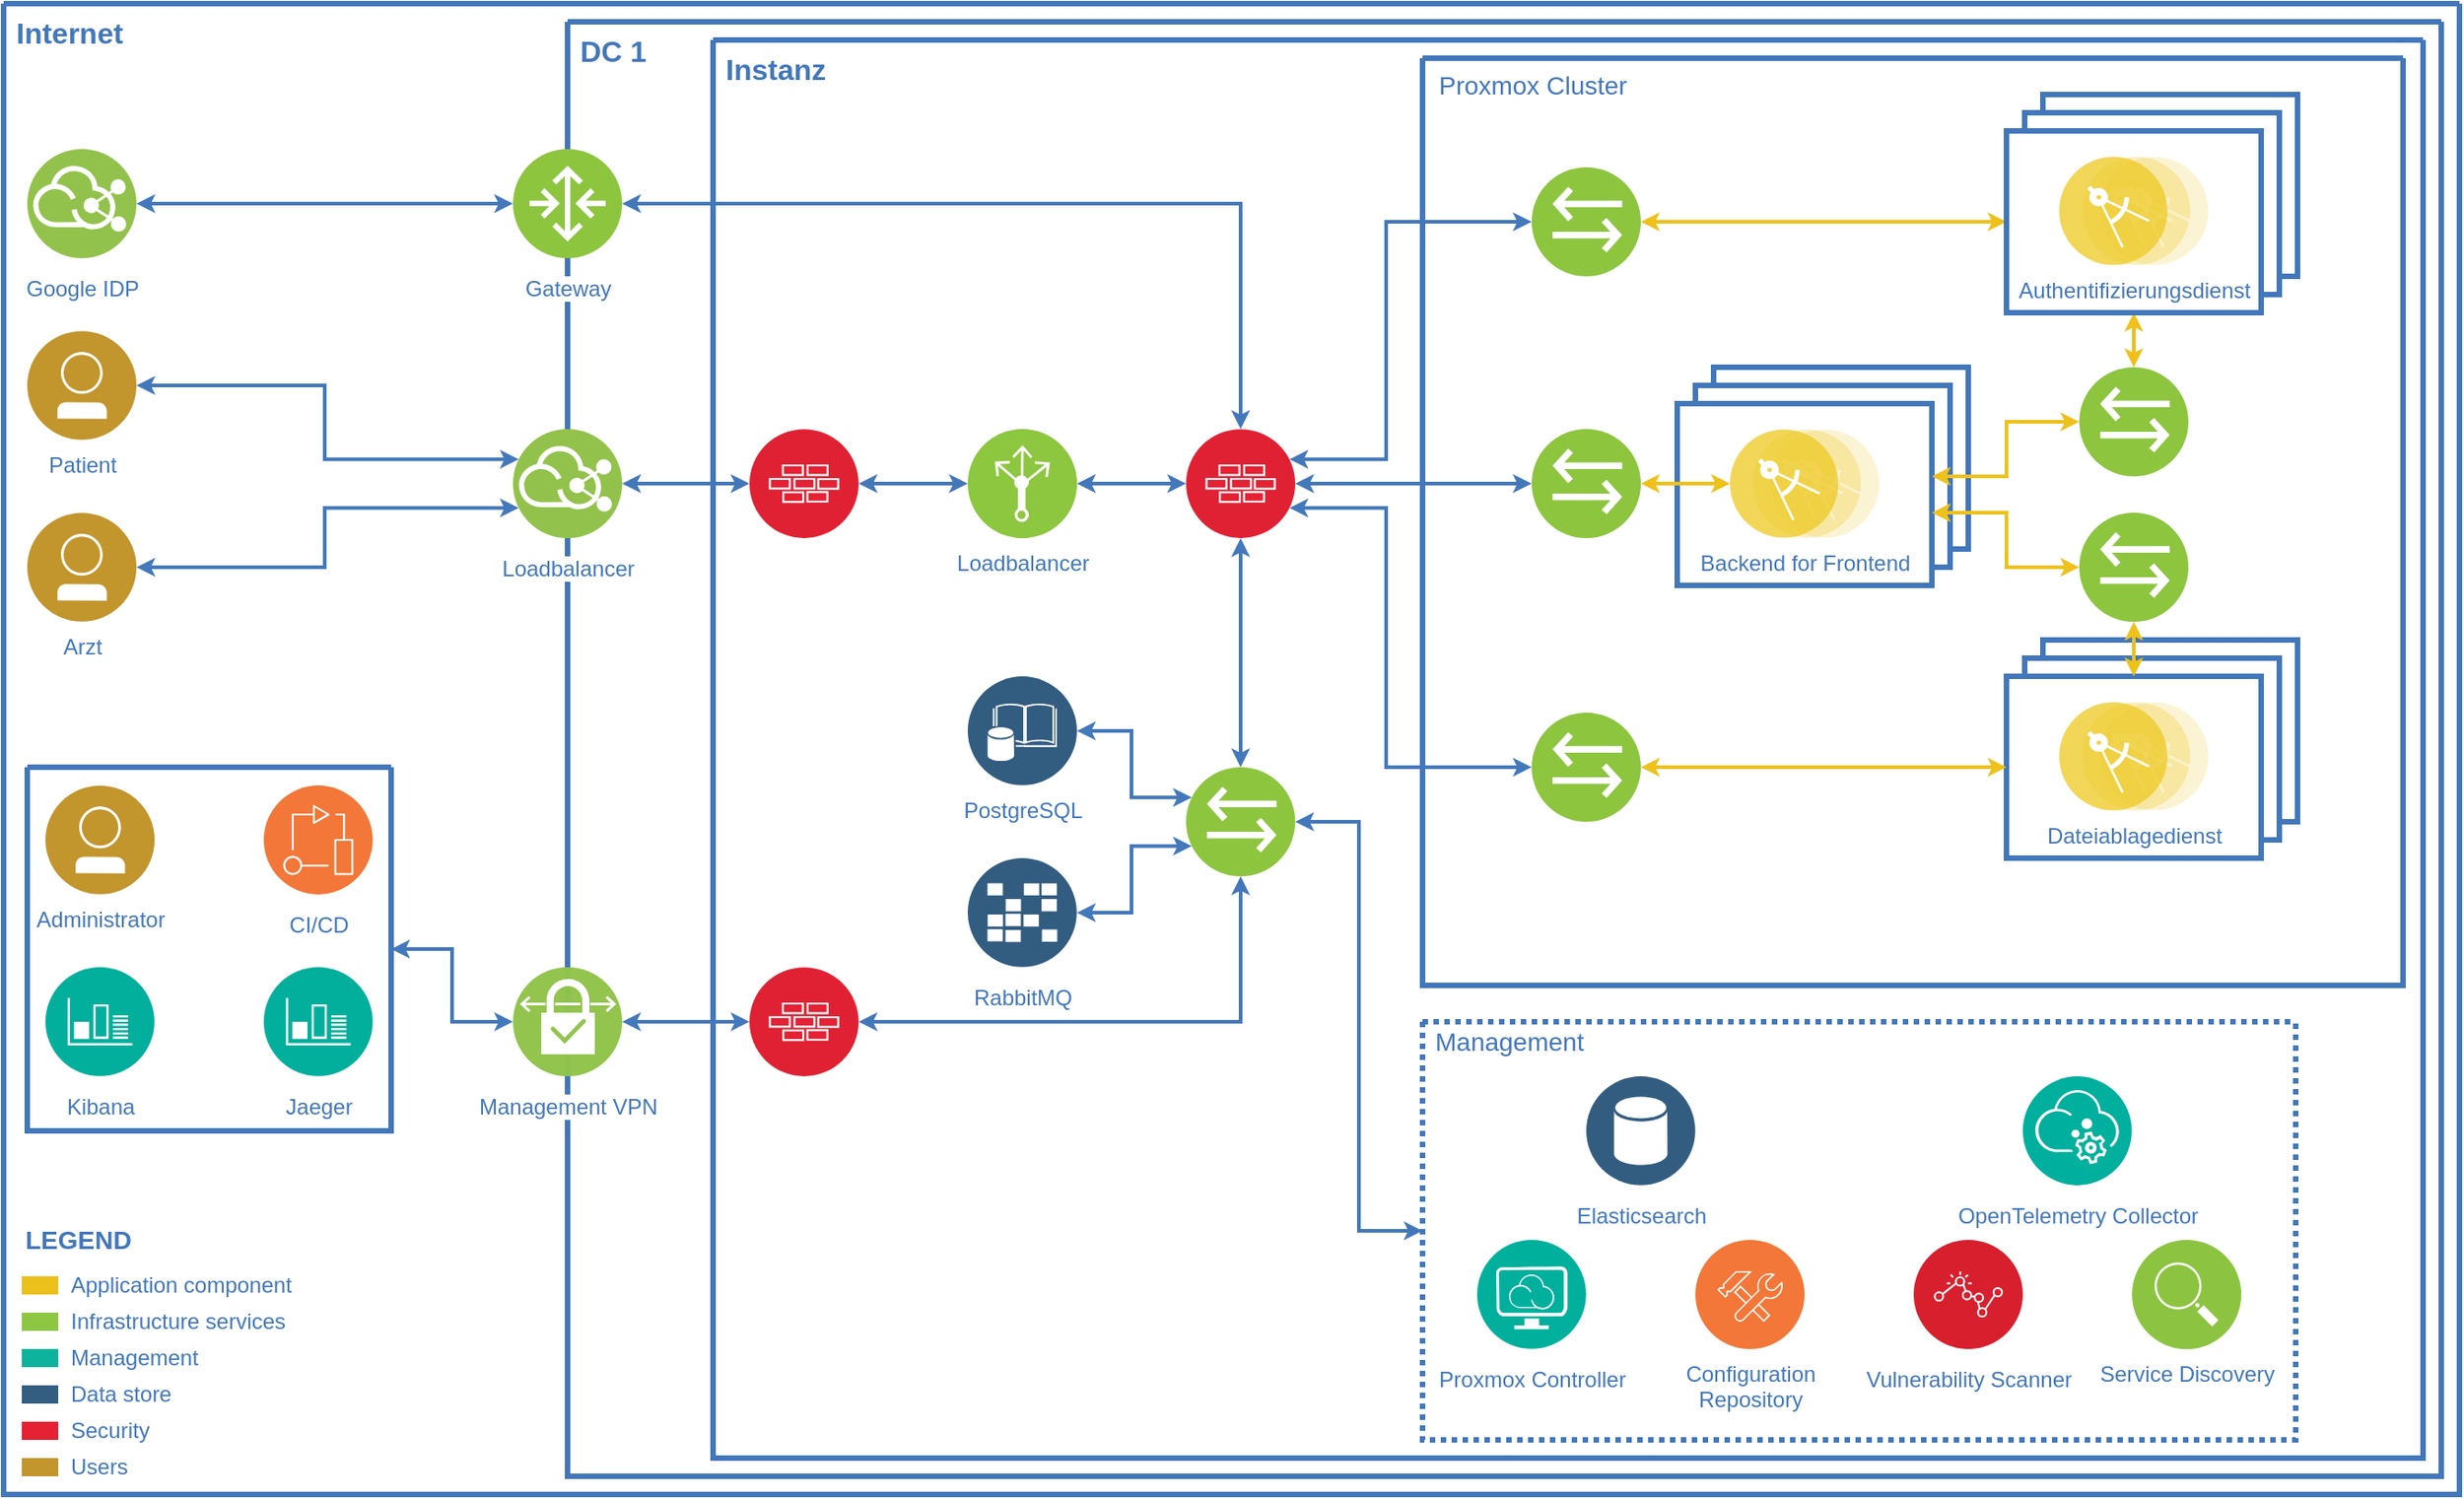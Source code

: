 <mxfile version="20.6.0" type="device"><diagram id="31b32b95-0358-9bc7-6ba0-a27c054ed1a7" name="Page-1"><mxGraphModel dx="1422" dy="802" grid="1" gridSize="10" guides="1" tooltips="1" connect="1" arrows="1" fold="1" page="1" pageScale="1" pageWidth="827" pageHeight="1169" background="none" math="0" shadow="0"><root><mxCell id="0"/><mxCell id="1" parent="0"/><mxCell id="2" value="" style="swimlane;shadow=0;strokeColor=#4277BB;fillColor=#ffffff;fontColor=#4277BB;align=right;startSize=0;collapsible=0;strokeWidth=3;" parent="1" vertex="1"><mxGeometry x="40" y="40" width="1350" height="820" as="geometry"/></mxCell><mxCell id="4dxpby0XiFv-AX4lHfOI-255" value="" style="swimlane;shadow=0;strokeColor=#4277BB;fillColor=#ffffff;fontColor=#4277BB;align=right;startSize=0;collapsible=0;strokeWidth=3;" parent="2" vertex="1"><mxGeometry x="310" y="10" width="1030" height="800" as="geometry"/></mxCell><mxCell id="5" value="DC 1" style="text;html=1;align=left;verticalAlign=top;fontColor=#4277BB;shadow=0;dashed=0;strokeColor=none;fillColor=none;labelBackgroundColor=none;fontStyle=1;fontSize=16;spacingLeft=5;" parent="4dxpby0XiFv-AX4lHfOI-255" vertex="1"><mxGeometry width="180" height="35" as="geometry"/></mxCell><mxCell id="3" value="Internet" style="text;html=1;align=left;verticalAlign=top;fontColor=#4277BB;shadow=0;dashed=0;strokeColor=none;fillColor=none;labelBackgroundColor=none;fontStyle=1;fontSize=16;spacingLeft=5;" parent="2" vertex="1"><mxGeometry width="170" height="30" as="geometry"/></mxCell><mxCell id="6" value="Application component" style="rounded=0;html=1;shadow=0;labelBackgroundColor=none;strokeColor=none;strokeWidth=2;fillColor=#EBC01A;gradientColor=none;fontSize=12;fontColor=#4277BB;align=left;labelPosition=right;verticalLabelPosition=middle;verticalAlign=middle;spacingLeft=5;" parent="2" vertex="1"><mxGeometry x="10" y="700" width="20" height="10" as="geometry"/></mxCell><mxCell id="7" value="Infrastructure services" style="rounded=0;html=1;shadow=0;labelBackgroundColor=none;strokeColor=none;strokeWidth=2;fillColor=#8DC642;gradientColor=none;fontSize=12;fontColor=#4277BB;align=left;labelPosition=right;verticalLabelPosition=middle;verticalAlign=middle;spacingLeft=5;" parent="2" vertex="1"><mxGeometry x="10" y="720" width="20" height="10" as="geometry"/></mxCell><mxCell id="8" value="Management" style="rounded=0;html=1;shadow=0;labelBackgroundColor=none;strokeColor=none;strokeWidth=2;fillColor=#0DB39D;gradientColor=none;fontSize=12;fontColor=#4277BB;align=left;labelPosition=right;verticalLabelPosition=middle;verticalAlign=middle;spacingLeft=5;" parent="2" vertex="1"><mxGeometry x="10" y="740" width="20" height="10" as="geometry"/></mxCell><mxCell id="9" value="Data store" style="rounded=0;html=1;shadow=0;labelBackgroundColor=none;strokeColor=none;strokeWidth=2;fillColor=#335D81;gradientColor=none;fontSize=12;fontColor=#4277BB;align=left;labelPosition=right;verticalLabelPosition=middle;verticalAlign=middle;spacingLeft=5;" parent="2" vertex="1"><mxGeometry x="10" y="760" width="20" height="10" as="geometry"/></mxCell><mxCell id="12" value="Security" style="rounded=0;html=1;shadow=0;labelBackgroundColor=none;strokeColor=none;strokeWidth=2;fillColor=#E52134;gradientColor=none;fontSize=12;fontColor=#4277BB;align=left;labelPosition=right;verticalLabelPosition=middle;verticalAlign=middle;spacingLeft=5;" parent="2" vertex="1"><mxGeometry x="10" y="780" width="20" height="10" as="geometry"/></mxCell><mxCell id="13" value="LEGEND" style="text;html=1;align=left;verticalAlign=middle;fontColor=#4277BB;shadow=0;dashed=0;strokeColor=none;fillColor=none;labelBackgroundColor=none;fontStyle=1;fontSize=14;spacingLeft=0;" parent="2" vertex="1"><mxGeometry x="10" y="670" width="150" height="20" as="geometry"/></mxCell><mxCell id="14" value="Users" style="rounded=0;html=1;shadow=0;labelBackgroundColor=none;strokeColor=none;strokeWidth=2;fillColor=#C2952D;gradientColor=none;fontSize=12;fontColor=#4277BB;align=left;labelPosition=right;verticalLabelPosition=middle;verticalAlign=middle;spacingLeft=5;" parent="2" vertex="1"><mxGeometry x="10" y="800" width="20" height="10" as="geometry"/></mxCell><mxCell id="20" value="Patient" style="aspect=fixed;perimeter=ellipsePerimeter;html=1;align=center;shadow=0;dashed=0;image;image=img/lib/ibm/users/user.svg;labelBackgroundColor=#ffffff;strokeColor=#666666;strokeWidth=3;fillColor=#C2952D;gradientColor=none;fontSize=12;fontColor=#4277BB;" parent="2" vertex="1"><mxGeometry x="13" y="180" width="60" height="60" as="geometry"/></mxCell><mxCell id="4dxpby0XiFv-AX4lHfOI-118" value="Arzt" style="aspect=fixed;perimeter=ellipsePerimeter;html=1;align=center;shadow=0;dashed=0;image;image=img/lib/ibm/users/user.svg;labelBackgroundColor=#ffffff;strokeColor=#666666;strokeWidth=3;fillColor=#C2952D;gradientColor=none;fontSize=12;fontColor=#4277BB;" parent="2" vertex="1"><mxGeometry x="13" y="280" width="60" height="60" as="geometry"/></mxCell><mxCell id="4dxpby0XiFv-AX4lHfOI-124" value="Management VPN" style="aspect=fixed;perimeter=ellipsePerimeter;html=1;align=center;shadow=0;dashed=0;fontColor=#4277BB;labelBackgroundColor=#ffffff;fontSize=12;spacingTop=3;image;image=img/lib/ibm/vpc/VPNConnection.svg;strokeColor=#4277BB;strokeWidth=3;fillColor=default;" parent="2" vertex="1"><mxGeometry x="280" y="530" width="60" height="60" as="geometry"/></mxCell><mxCell id="4dxpby0XiFv-AX4lHfOI-159" value="Loadbalancer" style="aspect=fixed;perimeter=ellipsePerimeter;html=1;align=center;shadow=0;dashed=0;fontColor=#4277BB;labelBackgroundColor=#ffffff;fontSize=12;spacingTop=3;image;image=img/lib/ibm/vpc/InternetServices2.svg;dashPattern=1 1;strokeColor=#4277BB;strokeWidth=3;fillColor=default;" parent="2" vertex="1"><mxGeometry x="280" y="234" width="60" height="60" as="geometry"/></mxCell><mxCell id="19" style="edgeStyle=orthogonalEdgeStyle;rounded=0;comic=0;html=1;entryX=0;entryY=0.25;startArrow=classic;startFill=1;endArrow=classic;endFill=1;jettySize=auto;orthogonalLoop=1;strokeColor=#4378BB;strokeWidth=2;fontFamily=Helvetica;fontSize=19;fontColor=#CC99FF;endSize=4;startSize=4;entryDx=0;entryDy=0;" parent="2" source="20" target="4dxpby0XiFv-AX4lHfOI-159" edge="1"><mxGeometry relative="1" as="geometry"><mxPoint x="153.167" y="262.584" as="targetPoint"/></mxGeometry></mxCell><mxCell id="21" style="edgeStyle=orthogonalEdgeStyle;rounded=0;html=1;labelBackgroundColor=#ffffff;startArrow=classic;startFill=1;startSize=4;endArrow=classic;endFill=1;endSize=4;jettySize=auto;orthogonalLoop=1;strokeColor=#4378BB;strokeWidth=2;fontSize=19;fontColor=#CC99FF;entryX=0;entryY=0.75;entryDx=0;entryDy=0;" parent="2" source="4dxpby0XiFv-AX4lHfOI-118" target="4dxpby0XiFv-AX4lHfOI-159" edge="1"><mxGeometry relative="1" as="geometry"><mxPoint x="85" y="196" as="sourcePoint"/><mxPoint x="150" y="276" as="targetPoint"/></mxGeometry></mxCell><mxCell id="4dxpby0XiFv-AX4lHfOI-174" value="Gateway" style="aspect=fixed;perimeter=ellipsePerimeter;html=1;align=center;shadow=0;dashed=0;fontColor=#4277BB;labelBackgroundColor=#ffffff;fontSize=12;spacingTop=3;image;image=img/lib/ibm/vpc/Router.svg;dashPattern=1 1;strokeColor=#4277BB;strokeWidth=3;fillColor=default;" parent="2" vertex="1"><mxGeometry x="280" y="80" width="60" height="60" as="geometry"/></mxCell><mxCell id="4dxpby0XiFv-AX4lHfOI-188" style="edgeStyle=orthogonalEdgeStyle;rounded=0;html=1;labelBackgroundColor=#ffffff;startArrow=classic;startFill=1;startSize=4;endArrow=classic;endFill=1;endSize=4;jettySize=auto;orthogonalLoop=1;strokeColor=#4378BB;strokeWidth=2;fontSize=19;fontColor=#CC99FF;" parent="2" source="4dxpby0XiFv-AX4lHfOI-182" target="4dxpby0XiFv-AX4lHfOI-124" edge="1"><mxGeometry relative="1" as="geometry"><mxPoint x="333" y="480.0" as="sourcePoint"/><mxPoint x="183" y="430" as="targetPoint"/></mxGeometry></mxCell><mxCell id="4dxpby0XiFv-AX4lHfOI-189" style="edgeStyle=orthogonalEdgeStyle;rounded=0;html=1;labelBackgroundColor=#ffffff;startArrow=classic;startFill=1;startSize=4;endArrow=classic;endFill=1;endSize=4;jettySize=auto;orthogonalLoop=1;strokeColor=#4378BB;strokeWidth=2;fontSize=19;fontColor=#CC99FF;exitX=0.5;exitY=0;exitDx=0;exitDy=0;" parent="2" source="4dxpby0XiFv-AX4lHfOI-169" target="4dxpby0XiFv-AX4lHfOI-174" edge="1"><mxGeometry relative="1" as="geometry"><mxPoint x="410" y="110" as="sourcePoint"/><mxPoint x="183" y="430" as="targetPoint"/><Array as="points"><mxPoint x="680" y="110"/></Array></mxGeometry></mxCell><mxCell id="4dxpby0XiFv-AX4lHfOI-190" style="edgeStyle=orthogonalEdgeStyle;rounded=0;html=1;labelBackgroundColor=#ffffff;startArrow=classic;startFill=1;startSize=4;endArrow=classic;endFill=1;endSize=4;jettySize=auto;orthogonalLoop=1;strokeColor=#4378BB;strokeWidth=2;fontSize=19;fontColor=#CC99FF;" parent="2" source="4dxpby0XiFv-AX4lHfOI-181" target="4dxpby0XiFv-AX4lHfOI-159" edge="1"><mxGeometry relative="1" as="geometry"><mxPoint x="730" y="120" as="sourcePoint"/><mxPoint x="533" y="120" as="targetPoint"/></mxGeometry></mxCell><mxCell id="4dxpby0XiFv-AX4lHfOI-162" value="Google IDP" style="aspect=fixed;perimeter=ellipsePerimeter;html=1;align=center;shadow=0;dashed=0;fontColor=#4277BB;labelBackgroundColor=#ffffff;fontSize=12;spacingTop=3;image;image=img/lib/ibm/vpc/InternetServices2.svg;dashPattern=1 1;strokeColor=#4277BB;strokeWidth=3;fillColor=default;" parent="2" vertex="1"><mxGeometry x="13" y="80" width="60" height="60" as="geometry"/></mxCell><mxCell id="4dxpby0XiFv-AX4lHfOI-191" style="edgeStyle=orthogonalEdgeStyle;rounded=0;html=1;labelBackgroundColor=#ffffff;startArrow=classic;startFill=1;startSize=4;endArrow=classic;endFill=1;endSize=4;jettySize=auto;orthogonalLoop=1;strokeColor=#4378BB;strokeWidth=2;fontSize=19;fontColor=#CC99FF;" parent="2" source="4dxpby0XiFv-AX4lHfOI-162" target="4dxpby0XiFv-AX4lHfOI-174" edge="1"><mxGeometry relative="1" as="geometry"><mxPoint x="420" y="120" as="sourcePoint"/><mxPoint x="223" y="120" as="targetPoint"/></mxGeometry></mxCell><mxCell id="4dxpby0XiFv-AX4lHfOI-199" value="" style="swimlane;shadow=0;strokeColor=#4277BB;fillColor=#ffffff;fontColor=#4277BB;align=right;startSize=0;collapsible=0;strokeWidth=3;" parent="2" vertex="1"><mxGeometry x="13" y="420" width="200" height="200" as="geometry"/></mxCell><mxCell id="4dxpby0XiFv-AX4lHfOI-196" value="CI/CD" style="aspect=fixed;perimeter=ellipsePerimeter;html=1;align=center;shadow=0;dashed=0;fontColor=#4277BB;labelBackgroundColor=#ffffff;fontSize=12;spacingTop=3;image;image=img/lib/ibm/devops/devops.svg;dashPattern=1 1;strokeColor=#4277BB;strokeWidth=3;fillColor=default;" parent="4dxpby0XiFv-AX4lHfOI-199" vertex="1"><mxGeometry x="130" y="10" width="60" height="60" as="geometry"/></mxCell><mxCell id="4dxpby0XiFv-AX4lHfOI-119" value="Administrator" style="aspect=fixed;perimeter=ellipsePerimeter;html=1;align=center;shadow=0;dashed=0;image;image=img/lib/ibm/users/user.svg;labelBackgroundColor=#ffffff;strokeColor=#666666;strokeWidth=3;fillColor=#C2952D;gradientColor=none;fontSize=12;fontColor=#4277BB;" parent="4dxpby0XiFv-AX4lHfOI-199" vertex="1"><mxGeometry x="10" y="10" width="60" height="60" as="geometry"/></mxCell><mxCell id="4dxpby0XiFv-AX4lHfOI-130" value="Kibana" style="aspect=fixed;perimeter=ellipsePerimeter;html=1;align=center;shadow=0;dashed=0;fontColor=#4277BB;labelBackgroundColor=#ffffff;fontSize=12;spacingTop=3;image;image=img/lib/ibm/management/monitoring_metrics.svg;strokeColor=#4277BB;strokeWidth=3;fillColor=default;" parent="4dxpby0XiFv-AX4lHfOI-199" vertex="1"><mxGeometry x="10" y="110" width="60" height="60" as="geometry"/></mxCell><mxCell id="4dxpby0XiFv-AX4lHfOI-131" value="Jaeger" style="aspect=fixed;perimeter=ellipsePerimeter;html=1;align=center;shadow=0;dashed=0;fontColor=#4277BB;labelBackgroundColor=#ffffff;fontSize=12;spacingTop=3;image;image=img/lib/ibm/management/monitoring_metrics.svg;strokeColor=#4277BB;strokeWidth=3;fillColor=default;" parent="4dxpby0XiFv-AX4lHfOI-199" vertex="1"><mxGeometry x="130" y="110" width="60" height="60" as="geometry"/></mxCell><mxCell id="4dxpby0XiFv-AX4lHfOI-226" style="edgeStyle=orthogonalEdgeStyle;rounded=0;html=1;labelBackgroundColor=#ffffff;startArrow=classic;startFill=1;startSize=4;endArrow=classic;endFill=1;endSize=4;jettySize=auto;orthogonalLoop=1;strokeColor=#4378BB;strokeWidth=2;fontSize=19;fontColor=#CC99FF;entryX=0;entryY=0.5;entryDx=0;entryDy=0;" parent="2" source="4dxpby0XiFv-AX4lHfOI-199" target="4dxpby0XiFv-AX4lHfOI-124" edge="1"><mxGeometry relative="1" as="geometry"><mxPoint x="83" y="320.0" as="sourcePoint"/><mxPoint x="472.888" y="286.843" as="targetPoint"/></mxGeometry></mxCell><mxCell id="4dxpby0XiFv-AX4lHfOI-161" value="" style="swimlane;shadow=0;strokeColor=#4277BB;fillColor=#ffffff;fontColor=#4277BB;align=right;startSize=0;collapsible=0;strokeWidth=3;" parent="2" vertex="1"><mxGeometry x="390" y="20" width="940" height="780" as="geometry"/></mxCell><mxCell id="4dxpby0XiFv-AX4lHfOI-160" value="Instanz" style="text;html=1;align=left;verticalAlign=top;fontColor=#4277BB;shadow=0;dashed=0;strokeColor=none;fillColor=none;labelBackgroundColor=none;fontStyle=1;fontSize=16;spacingLeft=5;" parent="4dxpby0XiFv-AX4lHfOI-161" vertex="1"><mxGeometry width="180" height="35" as="geometry"/></mxCell><mxCell id="64" value="PostgreSQL" style="aspect=fixed;perimeter=ellipsePerimeter;html=1;align=center;shadow=0;dashed=0;image;image=img/lib/ibm/data/enterprise_data.svg;labelBackgroundColor=#ffffff;strokeColor=#666666;strokeWidth=3;fillColor=#C2952D;gradientColor=none;fontSize=12;fontColor=#4277BB;" parent="4dxpby0XiFv-AX4lHfOI-161" vertex="1"><mxGeometry x="140" y="350" width="60" height="60" as="geometry"/></mxCell><mxCell id="4dxpby0XiFv-AX4lHfOI-169" value="" style="aspect=fixed;perimeter=ellipsePerimeter;html=1;align=center;shadow=0;dashed=0;fontColor=#4277BB;labelBackgroundColor=#ffffff;fontSize=12;spacingTop=3;image;image=img/lib/ibm/security/firewall.svg;dashPattern=1 1;strokeColor=#4277BB;strokeWidth=3;fillColor=default;" parent="4dxpby0XiFv-AX4lHfOI-161" vertex="1"><mxGeometry x="260" y="214" width="60" height="60" as="geometry"/></mxCell><mxCell id="4dxpby0XiFv-AX4lHfOI-155" value="" style="swimlane;shadow=0;strokeColor=#4277BB;fillColor=#ffffff;fontColor=#4277BB;align=right;startSize=0;collapsible=0;strokeWidth=3;dashed=1;dashPattern=1 1;" parent="4dxpby0XiFv-AX4lHfOI-161" vertex="1"><mxGeometry x="390" y="540" width="480" height="230" as="geometry"/></mxCell><mxCell id="4dxpby0XiFv-AX4lHfOI-133" value="Elasticsearch" style="aspect=fixed;perimeter=ellipsePerimeter;html=1;align=center;shadow=0;dashed=0;fontColor=#4277BB;labelBackgroundColor=#ffffff;fontSize=12;spacingTop=3;image;image=img/lib/ibm/data/data_services.svg;strokeColor=#4277BB;strokeWidth=3;fillColor=default;" parent="4dxpby0XiFv-AX4lHfOI-155" vertex="1"><mxGeometry x="90" y="30" width="60" height="60" as="geometry"/></mxCell><mxCell id="4dxpby0XiFv-AX4lHfOI-132" value="OpenTelemetry Collector" style="aspect=fixed;perimeter=ellipsePerimeter;html=1;align=center;shadow=0;dashed=0;fontColor=#4277BB;labelBackgroundColor=#ffffff;fontSize=12;spacingTop=3;image;image=img/lib/ibm/management/data_services.svg;strokeColor=#4277BB;strokeWidth=3;fillColor=default;" parent="4dxpby0XiFv-AX4lHfOI-155" vertex="1"><mxGeometry x="330" y="30" width="60" height="60" as="geometry"/></mxCell><mxCell id="4dxpby0XiFv-AX4lHfOI-129" value="Vulnerability Scanner" style="aspect=fixed;perimeter=ellipsePerimeter;html=1;align=center;shadow=0;dashed=0;fontColor=#4277BB;labelBackgroundColor=#ffffff;fontSize=12;spacingTop=3;image;image=img/lib/ibm/security/security_monitoring_intelligence.svg;strokeColor=#4277BB;strokeWidth=3;fillColor=default;" parent="4dxpby0XiFv-AX4lHfOI-155" vertex="1"><mxGeometry x="270" y="120" width="60" height="60" as="geometry"/></mxCell><mxCell id="4dxpby0XiFv-AX4lHfOI-176" value="Proxmox Controller" style="aspect=fixed;perimeter=ellipsePerimeter;html=1;align=center;shadow=0;dashed=0;fontColor=#4277BB;labelBackgroundColor=#ffffff;fontSize=12;spacingTop=3;image;image=img/lib/ibm/management/provider_cloud_portal_service.svg;dashPattern=1 1;strokeColor=#4277BB;strokeWidth=3;fillColor=default;" parent="4dxpby0XiFv-AX4lHfOI-155" vertex="1"><mxGeometry x="30" y="120" width="60" height="60" as="geometry"/></mxCell><mxCell id="4dxpby0XiFv-AX4lHfOI-193" value="Management" style="text;html=1;align=left;verticalAlign=top;fontColor=#4277BB;shadow=0;dashed=0;strokeColor=none;fillColor=none;labelBackgroundColor=none;fontStyle=0;fontSize=14;spacingLeft=5;" parent="4dxpby0XiFv-AX4lHfOI-155" vertex="1"><mxGeometry y="-4" width="231" height="24" as="geometry"/></mxCell><mxCell id="32" value="Configuration&lt;br&gt;Repository" style="aspect=fixed;perimeter=ellipsePerimeter;html=1;align=center;shadow=0;dashed=0;image;image=img/lib/ibm/devops/configuration_management.svg;labelBackgroundColor=#ffffff;strokeColor=#666666;strokeWidth=3;fillColor=#C2952D;gradientColor=none;fontSize=12;fontColor=#4277BB;" parent="4dxpby0XiFv-AX4lHfOI-155" vertex="1"><mxGeometry x="150" y="120" width="60" height="60" as="geometry"/></mxCell><mxCell id="57" value="Service Discovery" style="aspect=fixed;perimeter=ellipsePerimeter;html=1;align=center;shadow=0;dashed=0;image;image=img/lib/ibm/infrastructure/service_discovery_configuration.svg;labelBackgroundColor=none;strokeColor=#666666;strokeWidth=3;fillColor=#C2952D;gradientColor=none;fontSize=12;fontColor=#4277BB;" parent="4dxpby0XiFv-AX4lHfOI-155" vertex="1"><mxGeometry x="390" y="120" width="60" height="60" as="geometry"/></mxCell><mxCell id="35" value="" style="swimlane;shadow=0;strokeColor=#4277BB;fillColor=#ffffff;fontColor=#4277BB;align=right;startSize=0;collapsible=0;strokeWidth=3;" parent="4dxpby0XiFv-AX4lHfOI-161" vertex="1"><mxGeometry x="390" y="10" width="539" height="510" as="geometry"/></mxCell><mxCell id="4dxpby0XiFv-AX4lHfOI-113" value="" style="rounded=0;whiteSpace=wrap;html=1;fillColor=default;strokeColor=#4277BB;strokeWidth=3;" parent="35" vertex="1"><mxGeometry x="341" y="320" width="140" height="100" as="geometry"/></mxCell><mxCell id="4dxpby0XiFv-AX4lHfOI-112" value="" style="rounded=0;whiteSpace=wrap;html=1;fillColor=default;strokeColor=#4277BB;strokeWidth=3;" parent="35" vertex="1"><mxGeometry x="331" y="330" width="140" height="100" as="geometry"/></mxCell><mxCell id="52" value="Proxmox Cluster" style="text;html=1;align=left;verticalAlign=top;fontColor=#4277BB;shadow=0;dashed=0;strokeColor=none;fillColor=none;labelBackgroundColor=none;fontStyle=0;fontSize=14;spacingLeft=5;" parent="35" vertex="1"><mxGeometry x="2" width="231" height="24" as="geometry"/></mxCell><mxCell id="4dxpby0XiFv-AX4lHfOI-104" value="" style="rounded=0;whiteSpace=wrap;html=1;fillColor=default;strokeColor=#4277BB;strokeWidth=3;" parent="35" vertex="1"><mxGeometry x="321" y="340" width="140" height="100" as="geometry"/></mxCell><mxCell id="4dxpby0XiFv-AX4lHfOI-125" value="" style="aspect=fixed;perimeter=ellipsePerimeter;html=1;align=center;shadow=0;dashed=0;fontColor=#4277BB;labelBackgroundColor=#ffffff;fontSize=12;spacingTop=3;image;image=img/lib/ibm/vpc/Bridge.svg;strokeColor=#4277BB;strokeWidth=3;fillColor=default;" parent="35" vertex="1"><mxGeometry x="361" y="250" width="60" height="60" as="geometry"/></mxCell><mxCell id="4dxpby0XiFv-AX4lHfOI-126" style="edgeStyle=orthogonalEdgeStyle;rounded=0;html=1;labelBackgroundColor=#ffffff;startArrow=classic;startFill=1;startSize=4;endArrow=classic;endFill=1;endSize=4;jettySize=auto;orthogonalLoop=1;strokeColor=#EEC11B;strokeWidth=2;fontSize=14;fontColor=#4277BB;" parent="35" source="4dxpby0XiFv-AX4lHfOI-125" target="4dxpby0XiFv-AX4lHfOI-104" edge="1"><mxGeometry relative="1" as="geometry"><mxPoint x="59" y="300" as="sourcePoint"/><mxPoint x="99" y="260" as="targetPoint"/></mxGeometry></mxCell><mxCell id="4dxpby0XiFv-AX4lHfOI-127" value="" style="aspect=fixed;perimeter=ellipsePerimeter;html=1;align=center;shadow=0;dashed=0;fontColor=#4277BB;labelBackgroundColor=#ffffff;fontSize=12;spacingTop=3;image;image=img/lib/ibm/vpc/Bridge.svg;strokeColor=#4277BB;strokeWidth=3;fillColor=default;" parent="35" vertex="1"><mxGeometry x="361" y="170" width="60" height="60" as="geometry"/></mxCell><mxCell id="4dxpby0XiFv-AX4lHfOI-128" style="edgeStyle=orthogonalEdgeStyle;rounded=0;html=1;labelBackgroundColor=#ffffff;startArrow=classic;startFill=1;startSize=4;endArrow=classic;endFill=1;endSize=4;jettySize=auto;orthogonalLoop=1;strokeColor=#EEC11B;strokeWidth=2;fontSize=14;fontColor=#4277BB;" parent="35" source="4dxpby0XiFv-AX4lHfOI-127" target="4dxpby0XiFv-AX4lHfOI-106" edge="1"><mxGeometry relative="1" as="geometry"><mxPoint x="99" y="120" as="sourcePoint"/><mxPoint x="99" y="160" as="targetPoint"/></mxGeometry></mxCell><mxCell id="4dxpby0XiFv-AX4lHfOI-165" value="" style="aspect=fixed;perimeter=ellipsePerimeter;html=1;align=center;shadow=0;dashed=0;fontColor=#4277BB;labelBackgroundColor=#ffffff;fontSize=12;spacingTop=3;image;image=img/lib/ibm/vpc/Bridge.svg;strokeColor=#4277BB;strokeWidth=3;fillColor=default;" parent="35" vertex="1"><mxGeometry x="60" y="60" width="60" height="60" as="geometry"/></mxCell><mxCell id="4dxpby0XiFv-AX4lHfOI-163" style="edgeStyle=orthogonalEdgeStyle;rounded=0;html=1;labelBackgroundColor=#ffffff;startArrow=classic;startFill=1;startSize=4;endArrow=classic;endFill=1;endSize=4;jettySize=auto;orthogonalLoop=1;strokeColor=#EEC11B;strokeWidth=2;fontSize=14;fontColor=#4277BB;" parent="35" source="4dxpby0XiFv-AX4lHfOI-106" target="4dxpby0XiFv-AX4lHfOI-165" edge="1"><mxGeometry relative="1" as="geometry"><mxPoint x="169" y="100" as="sourcePoint"/><mxPoint x="589" y="160" as="targetPoint"/></mxGeometry></mxCell><mxCell id="4dxpby0XiFv-AX4lHfOI-167" value="" style="aspect=fixed;perimeter=ellipsePerimeter;html=1;align=center;shadow=0;dashed=0;fontColor=#4277BB;labelBackgroundColor=#ffffff;fontSize=12;spacingTop=3;image;image=img/lib/ibm/vpc/Bridge.svg;strokeColor=#4277BB;strokeWidth=3;fillColor=default;" parent="35" vertex="1"><mxGeometry x="60" y="360" width="60" height="60" as="geometry"/></mxCell><mxCell id="4dxpby0XiFv-AX4lHfOI-164" style="edgeStyle=orthogonalEdgeStyle;rounded=0;html=1;labelBackgroundColor=#ffffff;startArrow=classic;startFill=1;startSize=4;endArrow=classic;endFill=1;endSize=4;jettySize=auto;orthogonalLoop=1;strokeColor=#EEC11B;strokeWidth=2;fontSize=14;fontColor=#4277BB;" parent="35" source="4dxpby0XiFv-AX4lHfOI-104" target="4dxpby0XiFv-AX4lHfOI-167" edge="1"><mxGeometry relative="1" as="geometry"><mxPoint x="409" y="100" as="sourcePoint"/><mxPoint x="599" y="170" as="targetPoint"/></mxGeometry></mxCell><mxCell id="4dxpby0XiFv-AX4lHfOI-108" value="" style="group" parent="35" vertex="1" connectable="0"><mxGeometry x="321" y="40" width="160" height="100" as="geometry"/></mxCell><mxCell id="4dxpby0XiFv-AX4lHfOI-114" value="" style="rounded=0;whiteSpace=wrap;html=1;fillColor=default;strokeColor=#4277BB;strokeWidth=3;" parent="4dxpby0XiFv-AX4lHfOI-108" vertex="1"><mxGeometry x="20" y="-20" width="140" height="100" as="geometry"/></mxCell><mxCell id="4dxpby0XiFv-AX4lHfOI-115" value="" style="rounded=0;whiteSpace=wrap;html=1;fillColor=default;strokeColor=#4277BB;strokeWidth=3;" parent="4dxpby0XiFv-AX4lHfOI-108" vertex="1"><mxGeometry x="10" y="-10" width="140" height="100" as="geometry"/></mxCell><mxCell id="4dxpby0XiFv-AX4lHfOI-106" value="" style="rounded=0;whiteSpace=wrap;html=1;fillColor=default;strokeColor=#4277BB;strokeWidth=3;" parent="4dxpby0XiFv-AX4lHfOI-108" vertex="1"><mxGeometry width="140" height="100" as="geometry"/></mxCell><mxCell id="4dxpby0XiFv-AX4lHfOI-107" value="Authentifizierungsdienst" style="aspect=fixed;perimeter=ellipsePerimeter;html=1;align=center;shadow=0;dashed=0;image;image=img/lib/ibm/applications/microservice.svg;labelBackgroundColor=#ffffff;strokeColor=#666666;strokeWidth=3;fillColor=#C2952D;gradientColor=none;fontSize=12;fontColor=#4277BB;" parent="4dxpby0XiFv-AX4lHfOI-108" vertex="1"><mxGeometry x="29" y="14" width="82" height="60" as="geometry"/></mxCell><mxCell id="4dxpby0XiFv-AX4lHfOI-109" value="" style="group" parent="35" vertex="1" connectable="0"><mxGeometry x="140" y="190" width="160" height="100" as="geometry"/></mxCell><mxCell id="4dxpby0XiFv-AX4lHfOI-116" value="" style="rounded=0;whiteSpace=wrap;html=1;fillColor=default;strokeColor=#4277BB;strokeWidth=3;" parent="4dxpby0XiFv-AX4lHfOI-109" vertex="1"><mxGeometry x="20" y="-20" width="140" height="100" as="geometry"/></mxCell><mxCell id="4dxpby0XiFv-AX4lHfOI-117" value="" style="rounded=0;whiteSpace=wrap;html=1;fillColor=default;strokeColor=#4277BB;strokeWidth=3;" parent="4dxpby0XiFv-AX4lHfOI-109" vertex="1"><mxGeometry x="10" y="-10" width="140" height="100" as="geometry"/></mxCell><mxCell id="4dxpby0XiFv-AX4lHfOI-110" value="" style="rounded=0;whiteSpace=wrap;html=1;fillColor=default;strokeColor=#4277BB;strokeWidth=3;" parent="4dxpby0XiFv-AX4lHfOI-109" vertex="1"><mxGeometry width="140" height="100" as="geometry"/></mxCell><mxCell id="4dxpby0XiFv-AX4lHfOI-111" value="Backend for Frontend" style="aspect=fixed;perimeter=ellipsePerimeter;html=1;align=center;shadow=0;dashed=0;image;image=img/lib/ibm/applications/microservice.svg;labelBackgroundColor=#ffffff;strokeColor=#666666;strokeWidth=3;fillColor=#C2952D;gradientColor=none;fontSize=12;fontColor=#4277BB;" parent="4dxpby0XiFv-AX4lHfOI-109" vertex="1"><mxGeometry x="29" y="14" width="82" height="60" as="geometry"/></mxCell><mxCell id="4dxpby0XiFv-AX4lHfOI-101" style="edgeStyle=orthogonalEdgeStyle;rounded=0;html=1;labelBackgroundColor=#ffffff;startArrow=classic;startFill=1;startSize=4;endArrow=classic;endFill=1;endSize=4;jettySize=auto;orthogonalLoop=1;strokeColor=#EEC11B;strokeWidth=2;fontSize=14;fontColor=#4277BB;" parent="35" source="4dxpby0XiFv-AX4lHfOI-125" target="4dxpby0XiFv-AX4lHfOI-110" edge="1"><mxGeometry relative="1" as="geometry"><mxPoint x="367" y="106" as="sourcePoint"/><mxPoint x="136" y="250" as="targetPoint"/><Array as="points"><mxPoint x="321" y="280"/><mxPoint x="321" y="250"/></Array></mxGeometry></mxCell><mxCell id="93" style="edgeStyle=orthogonalEdgeStyle;rounded=0;html=1;labelBackgroundColor=#ffffff;startArrow=classic;startFill=1;startSize=4;endArrow=classic;endFill=1;endSize=4;jettySize=auto;orthogonalLoop=1;strokeColor=#EEC11B;strokeWidth=2;fontSize=14;fontColor=#4277BB;" parent="35" source="4dxpby0XiFv-AX4lHfOI-127" target="4dxpby0XiFv-AX4lHfOI-110" edge="1"><mxGeometry relative="1" as="geometry"><mxPoint x="299" y="90" as="sourcePoint"/><mxPoint x="136" y="150" as="targetPoint"/><Array as="points"><mxPoint x="321" y="200"/><mxPoint x="321" y="230"/></Array></mxGeometry></mxCell><mxCell id="4dxpby0XiFv-AX4lHfOI-166" value="" style="aspect=fixed;perimeter=ellipsePerimeter;html=1;align=center;shadow=0;dashed=0;fontColor=#4277BB;labelBackgroundColor=#ffffff;fontSize=12;spacingTop=3;image;image=img/lib/ibm/vpc/Bridge.svg;strokeColor=#4277BB;strokeWidth=3;fillColor=default;" parent="35" vertex="1"><mxGeometry x="60" y="204" width="60" height="60" as="geometry"/></mxCell><mxCell id="4dxpby0XiFv-AX4lHfOI-168" style="edgeStyle=orthogonalEdgeStyle;rounded=0;html=1;labelBackgroundColor=#ffffff;startArrow=classic;startFill=1;startSize=4;endArrow=classic;endFill=1;endSize=4;jettySize=auto;orthogonalLoop=1;strokeColor=#EEC11B;strokeWidth=2;fontSize=14;fontColor=#4277BB;" parent="35" source="4dxpby0XiFv-AX4lHfOI-111" target="4dxpby0XiFv-AX4lHfOI-166" edge="1"><mxGeometry relative="1" as="geometry"><mxPoint x="250" y="140" as="sourcePoint"/><mxPoint x="140" y="234" as="targetPoint"/></mxGeometry></mxCell><mxCell id="4dxpby0XiFv-AX4lHfOI-105" value="Dateiablagedienst" style="aspect=fixed;perimeter=ellipsePerimeter;html=1;align=center;shadow=0;dashed=0;image;image=img/lib/ibm/applications/microservice.svg;labelBackgroundColor=#ffffff;strokeColor=#666666;strokeWidth=3;fillColor=#C2952D;gradientColor=none;fontSize=12;fontColor=#4277BB;" parent="4dxpby0XiFv-AX4lHfOI-161" vertex="1"><mxGeometry x="740" y="364" width="82" height="60" as="geometry"/></mxCell><mxCell id="4dxpby0XiFv-AX4lHfOI-171" style="edgeStyle=orthogonalEdgeStyle;rounded=0;html=1;labelBackgroundColor=#ffffff;startArrow=classic;startFill=1;startSize=4;endArrow=classic;endFill=1;endSize=4;jettySize=auto;orthogonalLoop=1;strokeColor=#4378BB;strokeWidth=2;fontSize=19;fontColor=#CC99FF;exitX=1;exitY=0.75;exitDx=0;exitDy=0;" parent="4dxpby0XiFv-AX4lHfOI-161" source="4dxpby0XiFv-AX4lHfOI-169" target="4dxpby0XiFv-AX4lHfOI-167" edge="1"><mxGeometry relative="1" as="geometry"><mxPoint x="50" y="246" as="sourcePoint"/><mxPoint x="102" y="246" as="targetPoint"/><Array as="points"><mxPoint x="370" y="257"/><mxPoint x="370" y="400"/></Array></mxGeometry></mxCell><mxCell id="4dxpby0XiFv-AX4lHfOI-172" style="edgeStyle=orthogonalEdgeStyle;rounded=0;html=1;labelBackgroundColor=#ffffff;startArrow=classic;startFill=1;startSize=4;endArrow=classic;endFill=1;endSize=4;jettySize=auto;orthogonalLoop=1;strokeColor=#4378BB;strokeWidth=2;fontSize=19;fontColor=#CC99FF;exitX=1;exitY=0.25;exitDx=0;exitDy=0;" parent="4dxpby0XiFv-AX4lHfOI-161" source="4dxpby0XiFv-AX4lHfOI-169" target="4dxpby0XiFv-AX4lHfOI-165" edge="1"><mxGeometry relative="1" as="geometry"><mxPoint x="340" y="280" as="sourcePoint"/><mxPoint x="490" y="380" as="targetPoint"/><Array as="points"><mxPoint x="370" y="231"/><mxPoint x="370" y="100"/></Array></mxGeometry></mxCell><mxCell id="4dxpby0XiFv-AX4lHfOI-173" style="edgeStyle=orthogonalEdgeStyle;rounded=0;html=1;labelBackgroundColor=#ffffff;startArrow=classic;startFill=1;startSize=4;endArrow=classic;endFill=1;endSize=4;jettySize=auto;orthogonalLoop=1;strokeColor=#4378BB;strokeWidth=2;fontSize=19;fontColor=#CC99FF;exitX=1;exitY=0.5;exitDx=0;exitDy=0;" parent="4dxpby0XiFv-AX4lHfOI-161" source="4dxpby0XiFv-AX4lHfOI-169" target="4dxpby0XiFv-AX4lHfOI-166" edge="1"><mxGeometry relative="1" as="geometry"><mxPoint x="340" y="220" as="sourcePoint"/><mxPoint x="480" y="240" as="targetPoint"/></mxGeometry></mxCell><mxCell id="58" value="Loadbalancer" style="aspect=fixed;perimeter=ellipsePerimeter;html=1;align=center;shadow=0;dashed=0;image;image=img/lib/ibm/infrastructure/load_balancing_routing.svg;labelBackgroundColor=none;strokeColor=#666666;strokeWidth=3;fillColor=#C2952D;gradientColor=none;fontSize=12;fontColor=#4277BB;" parent="4dxpby0XiFv-AX4lHfOI-161" vertex="1"><mxGeometry x="140" y="214" width="60" height="60" as="geometry"/></mxCell><mxCell id="4dxpby0XiFv-AX4lHfOI-175" style="edgeStyle=orthogonalEdgeStyle;rounded=0;html=1;labelBackgroundColor=#ffffff;startArrow=classic;startFill=1;startSize=4;endArrow=classic;endFill=1;endSize=4;jettySize=auto;orthogonalLoop=1;strokeColor=#4378BB;strokeWidth=2;fontSize=19;fontColor=#CC99FF;" parent="4dxpby0XiFv-AX4lHfOI-161" source="58" target="4dxpby0XiFv-AX4lHfOI-169" edge="1"><mxGeometry relative="1" as="geometry"><mxPoint x="43" y="266" as="sourcePoint"/><mxPoint x="95" y="266" as="targetPoint"/></mxGeometry></mxCell><mxCell id="4dxpby0XiFv-AX4lHfOI-177" value="" style="aspect=fixed;perimeter=ellipsePerimeter;html=1;align=center;shadow=0;dashed=0;fontColor=#4277BB;labelBackgroundColor=#ffffff;fontSize=12;spacingTop=3;image;image=img/lib/ibm/vpc/Bridge.svg;strokeColor=#4277BB;strokeWidth=3;fillColor=default;" parent="4dxpby0XiFv-AX4lHfOI-161" vertex="1"><mxGeometry x="260" y="400" width="60" height="60" as="geometry"/></mxCell><mxCell id="4dxpby0XiFv-AX4lHfOI-179" style="edgeStyle=orthogonalEdgeStyle;rounded=0;html=1;labelBackgroundColor=#ffffff;startArrow=classic;startFill=1;startSize=4;endArrow=classic;endFill=1;endSize=4;jettySize=auto;orthogonalLoop=1;strokeColor=#4378BB;strokeWidth=2;fontSize=19;fontColor=#CC99FF;entryX=0;entryY=0.25;entryDx=0;entryDy=0;" parent="4dxpby0XiFv-AX4lHfOI-161" source="64" target="4dxpby0XiFv-AX4lHfOI-177" edge="1"><mxGeometry relative="1" as="geometry"><mxPoint x="220" y="254" as="sourcePoint"/><mxPoint x="120" y="834" as="targetPoint"/></mxGeometry></mxCell><mxCell id="4dxpby0XiFv-AX4lHfOI-180" style="edgeStyle=orthogonalEdgeStyle;rounded=0;html=1;labelBackgroundColor=#ffffff;startArrow=classic;startFill=1;startSize=4;endArrow=classic;endFill=1;endSize=4;jettySize=auto;orthogonalLoop=1;strokeColor=#4378BB;strokeWidth=2;fontSize=19;fontColor=#CC99FF;exitX=1;exitY=0.5;exitDx=0;exitDy=0;entryX=0;entryY=0.5;entryDx=0;entryDy=0;" parent="4dxpby0XiFv-AX4lHfOI-161" source="4dxpby0XiFv-AX4lHfOI-177" target="4dxpby0XiFv-AX4lHfOI-155" edge="1"><mxGeometry relative="1" as="geometry"><mxPoint x="290" y="410" as="sourcePoint"/><mxPoint x="318.787" y="275.213" as="targetPoint"/></mxGeometry></mxCell><mxCell id="4dxpby0XiFv-AX4lHfOI-182" value="" style="aspect=fixed;perimeter=ellipsePerimeter;html=1;align=center;shadow=0;dashed=0;fontColor=#4277BB;labelBackgroundColor=#ffffff;fontSize=12;spacingTop=3;image;image=img/lib/ibm/security/firewall.svg;dashPattern=1 1;strokeColor=#4277BB;strokeWidth=3;fillColor=default;" parent="4dxpby0XiFv-AX4lHfOI-161" vertex="1"><mxGeometry x="20" y="510" width="60" height="60" as="geometry"/></mxCell><mxCell id="4dxpby0XiFv-AX4lHfOI-181" value="" style="aspect=fixed;perimeter=ellipsePerimeter;html=1;align=center;shadow=0;dashed=0;fontColor=#4277BB;labelBackgroundColor=#ffffff;fontSize=12;spacingTop=3;image;image=img/lib/ibm/security/firewall.svg;dashPattern=1 1;strokeColor=#4277BB;strokeWidth=3;fillColor=default;" parent="4dxpby0XiFv-AX4lHfOI-161" vertex="1"><mxGeometry x="20" y="214" width="60" height="60" as="geometry"/></mxCell><mxCell id="4dxpby0XiFv-AX4lHfOI-184" style="edgeStyle=orthogonalEdgeStyle;rounded=0;html=1;labelBackgroundColor=#ffffff;startArrow=classic;startFill=1;startSize=4;endArrow=classic;endFill=1;endSize=4;jettySize=auto;orthogonalLoop=1;strokeColor=#4378BB;strokeWidth=2;fontSize=19;fontColor=#CC99FF;" parent="4dxpby0XiFv-AX4lHfOI-161" source="4dxpby0XiFv-AX4lHfOI-177" target="4dxpby0XiFv-AX4lHfOI-169" edge="1"><mxGeometry relative="1" as="geometry"><mxPoint x="-157" y="460" as="sourcePoint"/><mxPoint x="-307" y="410" as="targetPoint"/></mxGeometry></mxCell><mxCell id="4dxpby0XiFv-AX4lHfOI-185" style="edgeStyle=orthogonalEdgeStyle;rounded=0;html=1;labelBackgroundColor=#ffffff;startArrow=classic;startFill=1;startSize=4;endArrow=classic;endFill=1;endSize=4;jettySize=auto;orthogonalLoop=1;strokeColor=#4378BB;strokeWidth=2;fontSize=19;fontColor=#CC99FF;" parent="4dxpby0XiFv-AX4lHfOI-161" source="4dxpby0XiFv-AX4lHfOI-181" target="58" edge="1"><mxGeometry relative="1" as="geometry"><mxPoint x="210" y="254" as="sourcePoint"/><mxPoint x="270" y="254" as="targetPoint"/></mxGeometry></mxCell><mxCell id="4dxpby0XiFv-AX4lHfOI-187" style="edgeStyle=orthogonalEdgeStyle;rounded=0;html=1;labelBackgroundColor=#ffffff;startArrow=classic;startFill=1;startSize=4;endArrow=classic;endFill=1;endSize=4;jettySize=auto;orthogonalLoop=1;strokeColor=#4378BB;strokeWidth=2;fontSize=19;fontColor=#CC99FF;exitX=0.5;exitY=1;exitDx=0;exitDy=0;" parent="4dxpby0XiFv-AX4lHfOI-161" source="4dxpby0XiFv-AX4lHfOI-177" target="4dxpby0XiFv-AX4lHfOI-182" edge="1"><mxGeometry relative="1" as="geometry"><mxPoint x="300" y="410" as="sourcePoint"/><mxPoint x="300" y="284" as="targetPoint"/><Array as="points"><mxPoint x="290" y="540"/></Array></mxGeometry></mxCell><mxCell id="mrkP4RFrum5jC66NAQjt-93" value="RabbitMQ" style="aspect=fixed;perimeter=ellipsePerimeter;html=1;align=center;shadow=0;dashed=0;fontColor=#4277BB;labelBackgroundColor=#ffffff;fontSize=12;spacingTop=3;image;image=img/lib/ibm/data/caches.svg;" vertex="1" parent="4dxpby0XiFv-AX4lHfOI-161"><mxGeometry x="140" y="450" width="60" height="60" as="geometry"/></mxCell><mxCell id="mrkP4RFrum5jC66NAQjt-94" style="edgeStyle=orthogonalEdgeStyle;rounded=0;html=1;labelBackgroundColor=#ffffff;startArrow=classic;startFill=1;startSize=4;endArrow=classic;endFill=1;endSize=4;jettySize=auto;orthogonalLoop=1;strokeColor=#4378BB;strokeWidth=2;fontSize=19;fontColor=#CC99FF;entryX=0;entryY=0.75;entryDx=0;entryDy=0;" edge="1" parent="4dxpby0XiFv-AX4lHfOI-161" source="mrkP4RFrum5jC66NAQjt-93" target="4dxpby0XiFv-AX4lHfOI-177"><mxGeometry relative="1" as="geometry"><mxPoint x="210" y="390" as="sourcePoint"/><mxPoint x="220" y="850" as="targetPoint"/></mxGeometry></mxCell></root></mxGraphModel></diagram></mxfile>